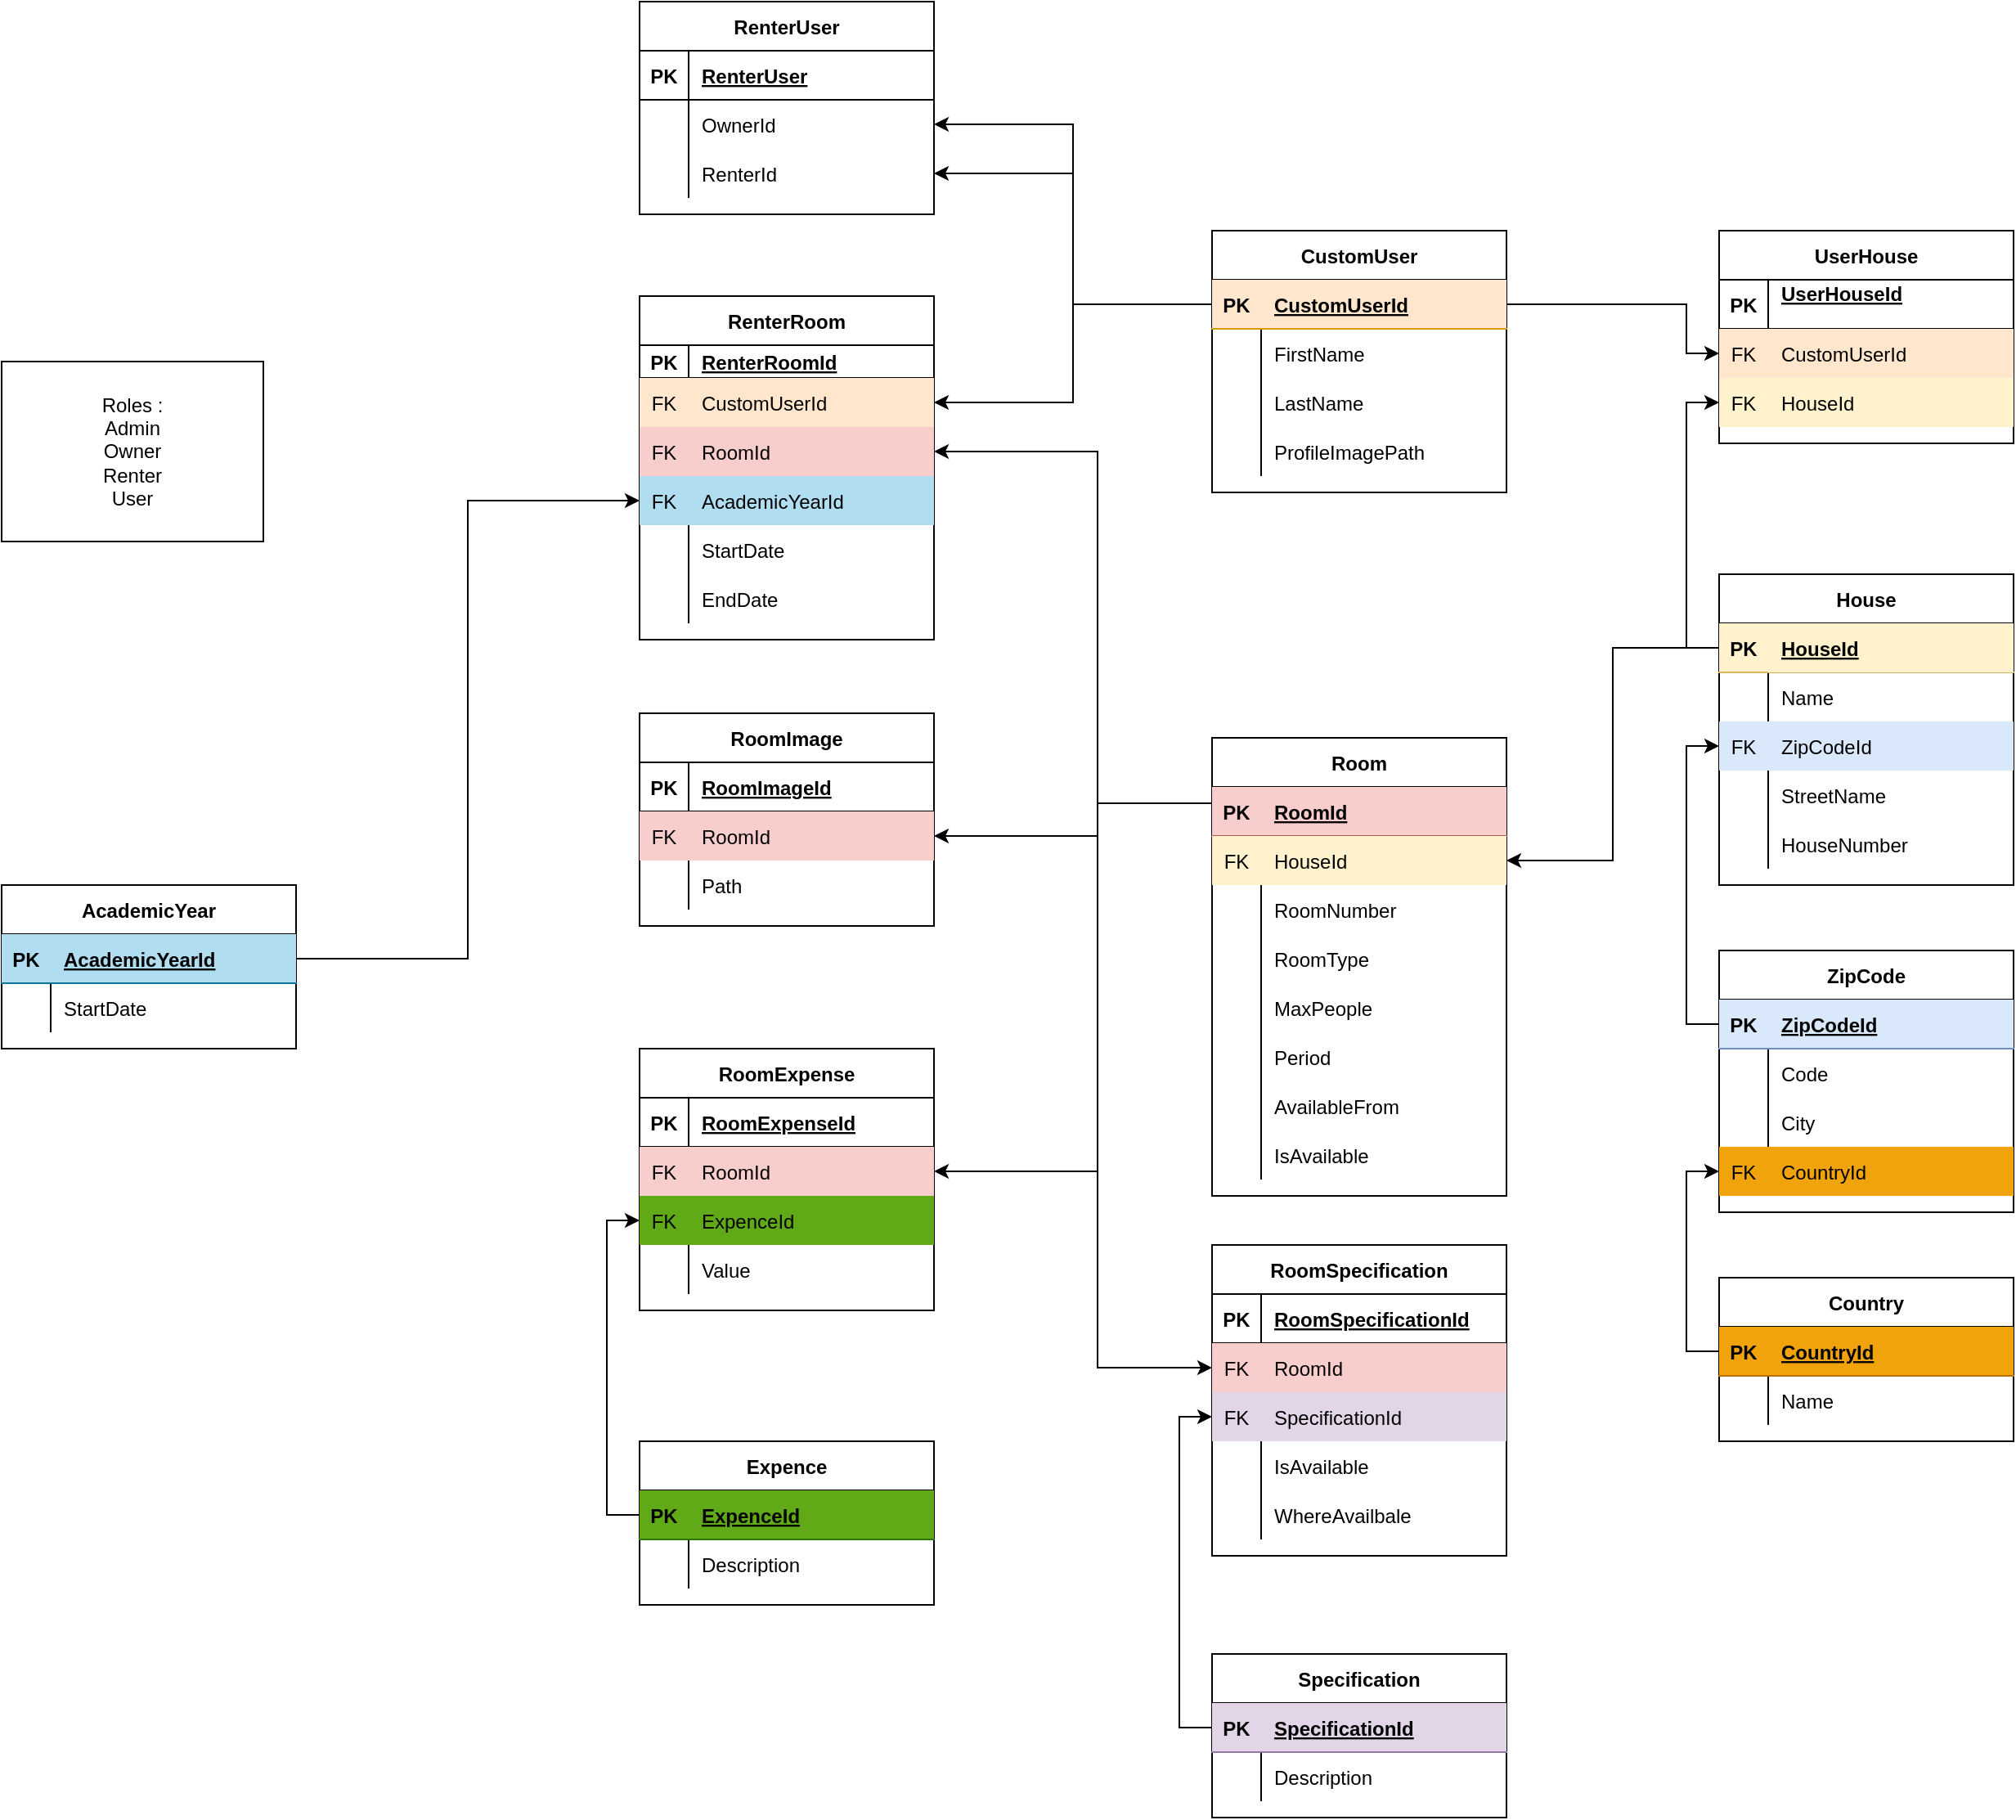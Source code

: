 <mxfile version="19.0.3" type="device"><diagram id="e7xpL7nPBmhpRa1qohHP" name="Page-1"><mxGraphModel dx="1929" dy="857" grid="1" gridSize="10" guides="1" tooltips="1" connect="1" arrows="1" fold="1" page="1" pageScale="1" pageWidth="827" pageHeight="1169" math="0" shadow="0"><root><mxCell id="0"/><mxCell id="1" parent="0"/><mxCell id="uhExvklsrt0JQDUAiF6X-1" value="CustomUser" style="shape=table;startSize=30;container=1;collapsible=1;childLayout=tableLayout;fixedRows=1;rowLines=0;fontStyle=1;align=center;resizeLast=1;" parent="1" vertex="1"><mxGeometry x="70" y="160" width="180" height="160" as="geometry"/></mxCell><mxCell id="uhExvklsrt0JQDUAiF6X-2" value="" style="shape=tableRow;horizontal=0;startSize=0;swimlaneHead=0;swimlaneBody=0;fillColor=#ffe6cc;collapsible=0;dropTarget=0;points=[[0,0.5],[1,0.5]];portConstraint=eastwest;top=0;left=0;right=0;bottom=1;strokeColor=#d79b00;" parent="uhExvklsrt0JQDUAiF6X-1" vertex="1"><mxGeometry y="30" width="180" height="30" as="geometry"/></mxCell><mxCell id="uhExvklsrt0JQDUAiF6X-3" value="PK" style="shape=partialRectangle;connectable=0;fillColor=none;top=0;left=0;bottom=0;right=0;fontStyle=1;overflow=hidden;" parent="uhExvklsrt0JQDUAiF6X-2" vertex="1"><mxGeometry width="30" height="30" as="geometry"><mxRectangle width="30" height="30" as="alternateBounds"/></mxGeometry></mxCell><mxCell id="uhExvklsrt0JQDUAiF6X-4" value="CustomUserId" style="shape=partialRectangle;connectable=0;fillColor=none;top=0;left=0;bottom=0;right=0;align=left;spacingLeft=6;fontStyle=5;overflow=hidden;" parent="uhExvklsrt0JQDUAiF6X-2" vertex="1"><mxGeometry x="30" width="150" height="30" as="geometry"><mxRectangle width="150" height="30" as="alternateBounds"/></mxGeometry></mxCell><mxCell id="uhExvklsrt0JQDUAiF6X-5" value="" style="shape=tableRow;horizontal=0;startSize=0;swimlaneHead=0;swimlaneBody=0;fillColor=none;collapsible=0;dropTarget=0;points=[[0,0.5],[1,0.5]];portConstraint=eastwest;top=0;left=0;right=0;bottom=0;" parent="uhExvklsrt0JQDUAiF6X-1" vertex="1"><mxGeometry y="60" width="180" height="30" as="geometry"/></mxCell><mxCell id="uhExvklsrt0JQDUAiF6X-6" value="" style="shape=partialRectangle;connectable=0;fillColor=none;top=0;left=0;bottom=0;right=0;editable=1;overflow=hidden;" parent="uhExvklsrt0JQDUAiF6X-5" vertex="1"><mxGeometry width="30" height="30" as="geometry"><mxRectangle width="30" height="30" as="alternateBounds"/></mxGeometry></mxCell><mxCell id="uhExvklsrt0JQDUAiF6X-7" value="FirstName" style="shape=partialRectangle;connectable=0;fillColor=none;top=0;left=0;bottom=0;right=0;align=left;spacingLeft=6;overflow=hidden;" parent="uhExvklsrt0JQDUAiF6X-5" vertex="1"><mxGeometry x="30" width="150" height="30" as="geometry"><mxRectangle width="150" height="30" as="alternateBounds"/></mxGeometry></mxCell><mxCell id="uhExvklsrt0JQDUAiF6X-8" value="" style="shape=tableRow;horizontal=0;startSize=0;swimlaneHead=0;swimlaneBody=0;fillColor=none;collapsible=0;dropTarget=0;points=[[0,0.5],[1,0.5]];portConstraint=eastwest;top=0;left=0;right=0;bottom=0;" parent="uhExvklsrt0JQDUAiF6X-1" vertex="1"><mxGeometry y="90" width="180" height="30" as="geometry"/></mxCell><mxCell id="uhExvklsrt0JQDUAiF6X-9" value="" style="shape=partialRectangle;connectable=0;fillColor=none;top=0;left=0;bottom=0;right=0;editable=1;overflow=hidden;" parent="uhExvklsrt0JQDUAiF6X-8" vertex="1"><mxGeometry width="30" height="30" as="geometry"><mxRectangle width="30" height="30" as="alternateBounds"/></mxGeometry></mxCell><mxCell id="uhExvklsrt0JQDUAiF6X-10" value="LastName" style="shape=partialRectangle;connectable=0;fillColor=none;top=0;left=0;bottom=0;right=0;align=left;spacingLeft=6;overflow=hidden;" parent="uhExvklsrt0JQDUAiF6X-8" vertex="1"><mxGeometry x="30" width="150" height="30" as="geometry"><mxRectangle width="150" height="30" as="alternateBounds"/></mxGeometry></mxCell><mxCell id="uhExvklsrt0JQDUAiF6X-11" value="" style="shape=tableRow;horizontal=0;startSize=0;swimlaneHead=0;swimlaneBody=0;fillColor=none;collapsible=0;dropTarget=0;points=[[0,0.5],[1,0.5]];portConstraint=eastwest;top=0;left=0;right=0;bottom=0;" parent="uhExvklsrt0JQDUAiF6X-1" vertex="1"><mxGeometry y="120" width="180" height="30" as="geometry"/></mxCell><mxCell id="uhExvklsrt0JQDUAiF6X-12" value="" style="shape=partialRectangle;connectable=0;fillColor=none;top=0;left=0;bottom=0;right=0;editable=1;overflow=hidden;" parent="uhExvklsrt0JQDUAiF6X-11" vertex="1"><mxGeometry width="30" height="30" as="geometry"><mxRectangle width="30" height="30" as="alternateBounds"/></mxGeometry></mxCell><mxCell id="uhExvklsrt0JQDUAiF6X-13" value="ProfileImagePath" style="shape=partialRectangle;connectable=0;fillColor=none;top=0;left=0;bottom=0;right=0;align=left;spacingLeft=6;overflow=hidden;" parent="uhExvklsrt0JQDUAiF6X-11" vertex="1"><mxGeometry x="30" width="150" height="30" as="geometry"><mxRectangle width="150" height="30" as="alternateBounds"/></mxGeometry></mxCell><mxCell id="uhExvklsrt0JQDUAiF6X-40" value="House" style="shape=table;startSize=30;container=1;collapsible=1;childLayout=tableLayout;fixedRows=1;rowLines=0;fontStyle=1;align=center;resizeLast=1;" parent="1" vertex="1"><mxGeometry x="380" y="370" width="180" height="190" as="geometry"/></mxCell><mxCell id="uhExvklsrt0JQDUAiF6X-41" value="" style="shape=tableRow;horizontal=0;startSize=0;swimlaneHead=0;swimlaneBody=0;fillColor=#fff2cc;collapsible=0;dropTarget=0;points=[[0,0.5],[1,0.5]];portConstraint=eastwest;top=0;left=0;right=0;bottom=1;strokeColor=#d6b656;" parent="uhExvklsrt0JQDUAiF6X-40" vertex="1"><mxGeometry y="30" width="180" height="30" as="geometry"/></mxCell><mxCell id="uhExvklsrt0JQDUAiF6X-42" value="PK" style="shape=partialRectangle;connectable=0;fillColor=none;top=0;left=0;bottom=0;right=0;fontStyle=1;overflow=hidden;" parent="uhExvklsrt0JQDUAiF6X-41" vertex="1"><mxGeometry width="30" height="30" as="geometry"><mxRectangle width="30" height="30" as="alternateBounds"/></mxGeometry></mxCell><mxCell id="uhExvklsrt0JQDUAiF6X-43" value="HouseId" style="shape=partialRectangle;connectable=0;fillColor=#fff2cc;top=0;left=0;bottom=0;right=0;align=left;spacingLeft=6;fontStyle=5;overflow=hidden;strokeColor=#d6b656;" parent="uhExvklsrt0JQDUAiF6X-41" vertex="1"><mxGeometry x="30" width="150" height="30" as="geometry"><mxRectangle width="150" height="30" as="alternateBounds"/></mxGeometry></mxCell><mxCell id="uhExvklsrt0JQDUAiF6X-44" value="" style="shape=tableRow;horizontal=0;startSize=0;swimlaneHead=0;swimlaneBody=0;fillColor=none;collapsible=0;dropTarget=0;points=[[0,0.5],[1,0.5]];portConstraint=eastwest;top=0;left=0;right=0;bottom=0;" parent="uhExvklsrt0JQDUAiF6X-40" vertex="1"><mxGeometry y="60" width="180" height="30" as="geometry"/></mxCell><mxCell id="uhExvklsrt0JQDUAiF6X-45" value="" style="shape=partialRectangle;connectable=0;fillColor=none;top=0;left=0;bottom=0;right=0;editable=1;overflow=hidden;" parent="uhExvklsrt0JQDUAiF6X-44" vertex="1"><mxGeometry width="30" height="30" as="geometry"><mxRectangle width="30" height="30" as="alternateBounds"/></mxGeometry></mxCell><mxCell id="uhExvklsrt0JQDUAiF6X-46" value="Name" style="shape=partialRectangle;connectable=0;fillColor=none;top=0;left=0;bottom=0;right=0;align=left;spacingLeft=6;overflow=hidden;" parent="uhExvklsrt0JQDUAiF6X-44" vertex="1"><mxGeometry x="30" width="150" height="30" as="geometry"><mxRectangle width="150" height="30" as="alternateBounds"/></mxGeometry></mxCell><mxCell id="uhExvklsrt0JQDUAiF6X-47" value="" style="shape=tableRow;horizontal=0;startSize=0;swimlaneHead=0;swimlaneBody=0;fillColor=#dae8fc;collapsible=0;dropTarget=0;points=[[0,0.5],[1,0.5]];portConstraint=eastwest;top=0;left=0;right=0;bottom=0;strokeColor=#6c8ebf;" parent="uhExvklsrt0JQDUAiF6X-40" vertex="1"><mxGeometry y="90" width="180" height="30" as="geometry"/></mxCell><mxCell id="uhExvklsrt0JQDUAiF6X-48" value="FK" style="shape=partialRectangle;connectable=0;fillColor=none;top=0;left=0;bottom=0;right=0;editable=1;overflow=hidden;" parent="uhExvklsrt0JQDUAiF6X-47" vertex="1"><mxGeometry width="30" height="30" as="geometry"><mxRectangle width="30" height="30" as="alternateBounds"/></mxGeometry></mxCell><mxCell id="uhExvklsrt0JQDUAiF6X-49" value="ZipCodeId" style="shape=partialRectangle;connectable=0;fillColor=none;top=0;left=0;bottom=0;right=0;align=left;spacingLeft=6;overflow=hidden;" parent="uhExvklsrt0JQDUAiF6X-47" vertex="1"><mxGeometry x="30" width="150" height="30" as="geometry"><mxRectangle width="150" height="30" as="alternateBounds"/></mxGeometry></mxCell><mxCell id="uhExvklsrt0JQDUAiF6X-50" value="" style="shape=tableRow;horizontal=0;startSize=0;swimlaneHead=0;swimlaneBody=0;fillColor=none;collapsible=0;dropTarget=0;points=[[0,0.5],[1,0.5]];portConstraint=eastwest;top=0;left=0;right=0;bottom=0;" parent="uhExvklsrt0JQDUAiF6X-40" vertex="1"><mxGeometry y="120" width="180" height="30" as="geometry"/></mxCell><mxCell id="uhExvklsrt0JQDUAiF6X-51" value="" style="shape=partialRectangle;connectable=0;fillColor=none;top=0;left=0;bottom=0;right=0;editable=1;overflow=hidden;" parent="uhExvklsrt0JQDUAiF6X-50" vertex="1"><mxGeometry width="30" height="30" as="geometry"><mxRectangle width="30" height="30" as="alternateBounds"/></mxGeometry></mxCell><mxCell id="uhExvklsrt0JQDUAiF6X-52" value="StreetName" style="shape=partialRectangle;connectable=0;fillColor=none;top=0;left=0;bottom=0;right=0;align=left;spacingLeft=6;overflow=hidden;" parent="uhExvklsrt0JQDUAiF6X-50" vertex="1"><mxGeometry x="30" width="150" height="30" as="geometry"><mxRectangle width="150" height="30" as="alternateBounds"/></mxGeometry></mxCell><mxCell id="uhExvklsrt0JQDUAiF6X-53" value="" style="shape=tableRow;horizontal=0;startSize=0;swimlaneHead=0;swimlaneBody=0;fillColor=none;collapsible=0;dropTarget=0;points=[[0,0.5],[1,0.5]];portConstraint=eastwest;top=0;left=0;right=0;bottom=0;" parent="uhExvklsrt0JQDUAiF6X-40" vertex="1"><mxGeometry y="150" width="180" height="30" as="geometry"/></mxCell><mxCell id="uhExvklsrt0JQDUAiF6X-54" value="" style="shape=partialRectangle;connectable=0;fillColor=none;top=0;left=0;bottom=0;right=0;editable=1;overflow=hidden;" parent="uhExvklsrt0JQDUAiF6X-53" vertex="1"><mxGeometry width="30" height="30" as="geometry"><mxRectangle width="30" height="30" as="alternateBounds"/></mxGeometry></mxCell><mxCell id="uhExvklsrt0JQDUAiF6X-55" value="HouseNumber" style="shape=partialRectangle;connectable=0;fillColor=none;top=0;left=0;bottom=0;right=0;align=left;spacingLeft=6;overflow=hidden;" parent="uhExvklsrt0JQDUAiF6X-53" vertex="1"><mxGeometry x="30" width="150" height="30" as="geometry"><mxRectangle width="150" height="30" as="alternateBounds"/></mxGeometry></mxCell><mxCell id="uhExvklsrt0JQDUAiF6X-56" value="ZipCode" style="shape=table;startSize=30;container=1;collapsible=1;childLayout=tableLayout;fixedRows=1;rowLines=0;fontStyle=1;align=center;resizeLast=1;" parent="1" vertex="1"><mxGeometry x="380" y="600" width="180" height="160" as="geometry"/></mxCell><mxCell id="uhExvklsrt0JQDUAiF6X-57" value="" style="shape=tableRow;horizontal=0;startSize=0;swimlaneHead=0;swimlaneBody=0;fillColor=#dae8fc;collapsible=0;dropTarget=0;points=[[0,0.5],[1,0.5]];portConstraint=eastwest;top=0;left=0;right=0;bottom=1;strokeColor=#6c8ebf;" parent="uhExvklsrt0JQDUAiF6X-56" vertex="1"><mxGeometry y="30" width="180" height="30" as="geometry"/></mxCell><mxCell id="uhExvklsrt0JQDUAiF6X-58" value="PK" style="shape=partialRectangle;connectable=0;fillColor=none;top=0;left=0;bottom=0;right=0;fontStyle=1;overflow=hidden;" parent="uhExvklsrt0JQDUAiF6X-57" vertex="1"><mxGeometry width="30" height="30" as="geometry"><mxRectangle width="30" height="30" as="alternateBounds"/></mxGeometry></mxCell><mxCell id="uhExvklsrt0JQDUAiF6X-59" value="ZipCodeId" style="shape=partialRectangle;connectable=0;fillColor=none;top=0;left=0;bottom=0;right=0;align=left;spacingLeft=6;fontStyle=5;overflow=hidden;" parent="uhExvklsrt0JQDUAiF6X-57" vertex="1"><mxGeometry x="30" width="150" height="30" as="geometry"><mxRectangle width="150" height="30" as="alternateBounds"/></mxGeometry></mxCell><mxCell id="uhExvklsrt0JQDUAiF6X-60" value="" style="shape=tableRow;horizontal=0;startSize=0;swimlaneHead=0;swimlaneBody=0;fillColor=none;collapsible=0;dropTarget=0;points=[[0,0.5],[1,0.5]];portConstraint=eastwest;top=0;left=0;right=0;bottom=0;" parent="uhExvklsrt0JQDUAiF6X-56" vertex="1"><mxGeometry y="60" width="180" height="30" as="geometry"/></mxCell><mxCell id="uhExvklsrt0JQDUAiF6X-61" value="" style="shape=partialRectangle;connectable=0;fillColor=none;top=0;left=0;bottom=0;right=0;editable=1;overflow=hidden;" parent="uhExvklsrt0JQDUAiF6X-60" vertex="1"><mxGeometry width="30" height="30" as="geometry"><mxRectangle width="30" height="30" as="alternateBounds"/></mxGeometry></mxCell><mxCell id="uhExvklsrt0JQDUAiF6X-62" value="Code" style="shape=partialRectangle;connectable=0;fillColor=none;top=0;left=0;bottom=0;right=0;align=left;spacingLeft=6;overflow=hidden;" parent="uhExvklsrt0JQDUAiF6X-60" vertex="1"><mxGeometry x="30" width="150" height="30" as="geometry"><mxRectangle width="150" height="30" as="alternateBounds"/></mxGeometry></mxCell><mxCell id="uhExvklsrt0JQDUAiF6X-63" value="" style="shape=tableRow;horizontal=0;startSize=0;swimlaneHead=0;swimlaneBody=0;fillColor=none;collapsible=0;dropTarget=0;points=[[0,0.5],[1,0.5]];portConstraint=eastwest;top=0;left=0;right=0;bottom=0;" parent="uhExvklsrt0JQDUAiF6X-56" vertex="1"><mxGeometry y="90" width="180" height="30" as="geometry"/></mxCell><mxCell id="uhExvklsrt0JQDUAiF6X-64" value="" style="shape=partialRectangle;connectable=0;fillColor=none;top=0;left=0;bottom=0;right=0;editable=1;overflow=hidden;" parent="uhExvklsrt0JQDUAiF6X-63" vertex="1"><mxGeometry width="30" height="30" as="geometry"><mxRectangle width="30" height="30" as="alternateBounds"/></mxGeometry></mxCell><mxCell id="uhExvklsrt0JQDUAiF6X-65" value="City" style="shape=partialRectangle;connectable=0;fillColor=none;top=0;left=0;bottom=0;right=0;align=left;spacingLeft=6;overflow=hidden;" parent="uhExvklsrt0JQDUAiF6X-63" vertex="1"><mxGeometry x="30" width="150" height="30" as="geometry"><mxRectangle width="150" height="30" as="alternateBounds"/></mxGeometry></mxCell><mxCell id="uhExvklsrt0JQDUAiF6X-66" value="" style="shape=tableRow;horizontal=0;startSize=0;swimlaneHead=0;swimlaneBody=0;fillColor=#f0a30a;collapsible=0;dropTarget=0;points=[[0,0.5],[1,0.5]];portConstraint=eastwest;top=0;left=0;right=0;bottom=0;strokeColor=#BD7000;fontColor=#000000;" parent="uhExvklsrt0JQDUAiF6X-56" vertex="1"><mxGeometry y="120" width="180" height="30" as="geometry"/></mxCell><mxCell id="uhExvklsrt0JQDUAiF6X-67" value="FK" style="shape=partialRectangle;connectable=0;fillColor=none;top=0;left=0;bottom=0;right=0;editable=1;overflow=hidden;" parent="uhExvklsrt0JQDUAiF6X-66" vertex="1"><mxGeometry width="30" height="30" as="geometry"><mxRectangle width="30" height="30" as="alternateBounds"/></mxGeometry></mxCell><mxCell id="uhExvklsrt0JQDUAiF6X-68" value="CountryId" style="shape=partialRectangle;connectable=0;fillColor=none;top=0;left=0;bottom=0;right=0;align=left;spacingLeft=6;overflow=hidden;" parent="uhExvklsrt0JQDUAiF6X-66" vertex="1"><mxGeometry x="30" width="150" height="30" as="geometry"><mxRectangle width="150" height="30" as="alternateBounds"/></mxGeometry></mxCell><mxCell id="uhExvklsrt0JQDUAiF6X-69" value="Country" style="shape=table;startSize=30;container=1;collapsible=1;childLayout=tableLayout;fixedRows=1;rowLines=0;fontStyle=1;align=center;resizeLast=1;" parent="1" vertex="1"><mxGeometry x="380" y="800" width="180" height="100" as="geometry"/></mxCell><mxCell id="uhExvklsrt0JQDUAiF6X-70" value="" style="shape=tableRow;horizontal=0;startSize=0;swimlaneHead=0;swimlaneBody=0;fillColor=#f0a30a;collapsible=0;dropTarget=0;points=[[0,0.5],[1,0.5]];portConstraint=eastwest;top=0;left=0;right=0;bottom=1;fontColor=#000000;strokeColor=#BD7000;" parent="uhExvklsrt0JQDUAiF6X-69" vertex="1"><mxGeometry y="30" width="180" height="30" as="geometry"/></mxCell><mxCell id="uhExvklsrt0JQDUAiF6X-71" value="PK" style="shape=partialRectangle;connectable=0;fillColor=none;top=0;left=0;bottom=0;right=0;fontStyle=1;overflow=hidden;" parent="uhExvklsrt0JQDUAiF6X-70" vertex="1"><mxGeometry width="30" height="30" as="geometry"><mxRectangle width="30" height="30" as="alternateBounds"/></mxGeometry></mxCell><mxCell id="uhExvklsrt0JQDUAiF6X-72" value="CountryId" style="shape=partialRectangle;connectable=0;fillColor=none;top=0;left=0;bottom=0;right=0;align=left;spacingLeft=6;fontStyle=5;overflow=hidden;" parent="uhExvklsrt0JQDUAiF6X-70" vertex="1"><mxGeometry x="30" width="150" height="30" as="geometry"><mxRectangle width="150" height="30" as="alternateBounds"/></mxGeometry></mxCell><mxCell id="uhExvklsrt0JQDUAiF6X-73" value="" style="shape=tableRow;horizontal=0;startSize=0;swimlaneHead=0;swimlaneBody=0;fillColor=none;collapsible=0;dropTarget=0;points=[[0,0.5],[1,0.5]];portConstraint=eastwest;top=0;left=0;right=0;bottom=0;" parent="uhExvklsrt0JQDUAiF6X-69" vertex="1"><mxGeometry y="60" width="180" height="30" as="geometry"/></mxCell><mxCell id="uhExvklsrt0JQDUAiF6X-74" value="" style="shape=partialRectangle;connectable=0;fillColor=none;top=0;left=0;bottom=0;right=0;editable=1;overflow=hidden;" parent="uhExvklsrt0JQDUAiF6X-73" vertex="1"><mxGeometry width="30" height="30" as="geometry"><mxRectangle width="30" height="30" as="alternateBounds"/></mxGeometry></mxCell><mxCell id="uhExvklsrt0JQDUAiF6X-75" value="Name" style="shape=partialRectangle;connectable=0;fillColor=none;top=0;left=0;bottom=0;right=0;align=left;spacingLeft=6;overflow=hidden;" parent="uhExvklsrt0JQDUAiF6X-73" vertex="1"><mxGeometry x="30" width="150" height="30" as="geometry"><mxRectangle width="150" height="30" as="alternateBounds"/></mxGeometry></mxCell><mxCell id="uhExvklsrt0JQDUAiF6X-82" value="Room" style="shape=table;startSize=30;container=1;collapsible=1;childLayout=tableLayout;fixedRows=1;rowLines=0;fontStyle=1;align=center;resizeLast=1;" parent="1" vertex="1"><mxGeometry x="70" y="470" width="180" height="280" as="geometry"/></mxCell><mxCell id="uhExvklsrt0JQDUAiF6X-83" value="" style="shape=tableRow;horizontal=0;startSize=0;swimlaneHead=0;swimlaneBody=0;fillColor=#f8cecc;collapsible=0;dropTarget=0;points=[[0,0.5],[1,0.5]];portConstraint=eastwest;top=0;left=0;right=0;bottom=1;strokeColor=#b85450;" parent="uhExvklsrt0JQDUAiF6X-82" vertex="1"><mxGeometry y="30" width="180" height="30" as="geometry"/></mxCell><mxCell id="uhExvklsrt0JQDUAiF6X-84" value="PK" style="shape=partialRectangle;connectable=0;fillColor=none;top=0;left=0;bottom=0;right=0;fontStyle=1;overflow=hidden;" parent="uhExvklsrt0JQDUAiF6X-83" vertex="1"><mxGeometry width="30" height="30" as="geometry"><mxRectangle width="30" height="30" as="alternateBounds"/></mxGeometry></mxCell><mxCell id="uhExvklsrt0JQDUAiF6X-85" value="RoomId" style="shape=partialRectangle;connectable=0;fillColor=none;top=0;left=0;bottom=0;right=0;align=left;spacingLeft=6;fontStyle=5;overflow=hidden;" parent="uhExvklsrt0JQDUAiF6X-83" vertex="1"><mxGeometry x="30" width="150" height="30" as="geometry"><mxRectangle width="150" height="30" as="alternateBounds"/></mxGeometry></mxCell><mxCell id="uhExvklsrt0JQDUAiF6X-86" value="" style="shape=tableRow;horizontal=0;startSize=0;swimlaneHead=0;swimlaneBody=0;fillColor=#fff2cc;collapsible=0;dropTarget=0;points=[[0,0.5],[1,0.5]];portConstraint=eastwest;top=0;left=0;right=0;bottom=0;strokeColor=#d6b656;" parent="uhExvklsrt0JQDUAiF6X-82" vertex="1"><mxGeometry y="60" width="180" height="30" as="geometry"/></mxCell><mxCell id="uhExvklsrt0JQDUAiF6X-87" value="FK" style="shape=partialRectangle;connectable=0;fillColor=none;top=0;left=0;bottom=0;right=0;editable=1;overflow=hidden;" parent="uhExvklsrt0JQDUAiF6X-86" vertex="1"><mxGeometry width="30" height="30" as="geometry"><mxRectangle width="30" height="30" as="alternateBounds"/></mxGeometry></mxCell><mxCell id="uhExvklsrt0JQDUAiF6X-88" value="HouseId" style="shape=partialRectangle;connectable=0;fillColor=none;top=0;left=0;bottom=0;right=0;align=left;spacingLeft=6;overflow=hidden;" parent="uhExvklsrt0JQDUAiF6X-86" vertex="1"><mxGeometry x="30" width="150" height="30" as="geometry"><mxRectangle width="150" height="30" as="alternateBounds"/></mxGeometry></mxCell><mxCell id="xCzDDMf6ZSW0GYdFlzo0-48" value="" style="shape=tableRow;horizontal=0;startSize=0;swimlaneHead=0;swimlaneBody=0;fillColor=none;collapsible=0;dropTarget=0;points=[[0,0.5],[1,0.5]];portConstraint=eastwest;top=0;left=0;right=0;bottom=0;" parent="uhExvklsrt0JQDUAiF6X-82" vertex="1"><mxGeometry y="90" width="180" height="30" as="geometry"/></mxCell><mxCell id="xCzDDMf6ZSW0GYdFlzo0-49" value="" style="shape=partialRectangle;connectable=0;fillColor=none;top=0;left=0;bottom=0;right=0;editable=1;overflow=hidden;" parent="xCzDDMf6ZSW0GYdFlzo0-48" vertex="1"><mxGeometry width="30" height="30" as="geometry"><mxRectangle width="30" height="30" as="alternateBounds"/></mxGeometry></mxCell><mxCell id="xCzDDMf6ZSW0GYdFlzo0-50" value="RoomNumber" style="shape=partialRectangle;connectable=0;fillColor=none;top=0;left=0;bottom=0;right=0;align=left;spacingLeft=6;overflow=hidden;" parent="xCzDDMf6ZSW0GYdFlzo0-48" vertex="1"><mxGeometry x="30" width="150" height="30" as="geometry"><mxRectangle width="150" height="30" as="alternateBounds"/></mxGeometry></mxCell><mxCell id="uhExvklsrt0JQDUAiF6X-89" value="" style="shape=tableRow;horizontal=0;startSize=0;swimlaneHead=0;swimlaneBody=0;fillColor=none;collapsible=0;dropTarget=0;points=[[0,0.5],[1,0.5]];portConstraint=eastwest;top=0;left=0;right=0;bottom=0;" parent="uhExvklsrt0JQDUAiF6X-82" vertex="1"><mxGeometry y="120" width="180" height="30" as="geometry"/></mxCell><mxCell id="uhExvklsrt0JQDUAiF6X-90" value="" style="shape=partialRectangle;connectable=0;fillColor=none;top=0;left=0;bottom=0;right=0;editable=1;overflow=hidden;" parent="uhExvklsrt0JQDUAiF6X-89" vertex="1"><mxGeometry width="30" height="30" as="geometry"><mxRectangle width="30" height="30" as="alternateBounds"/></mxGeometry></mxCell><mxCell id="uhExvklsrt0JQDUAiF6X-91" value="RoomType" style="shape=partialRectangle;connectable=0;fillColor=none;top=0;left=0;bottom=0;right=0;align=left;spacingLeft=6;overflow=hidden;" parent="uhExvklsrt0JQDUAiF6X-89" vertex="1"><mxGeometry x="30" width="150" height="30" as="geometry"><mxRectangle width="150" height="30" as="alternateBounds"/></mxGeometry></mxCell><mxCell id="uhExvklsrt0JQDUAiF6X-92" value="" style="shape=tableRow;horizontal=0;startSize=0;swimlaneHead=0;swimlaneBody=0;fillColor=none;collapsible=0;dropTarget=0;points=[[0,0.5],[1,0.5]];portConstraint=eastwest;top=0;left=0;right=0;bottom=0;" parent="uhExvklsrt0JQDUAiF6X-82" vertex="1"><mxGeometry y="150" width="180" height="30" as="geometry"/></mxCell><mxCell id="uhExvklsrt0JQDUAiF6X-93" value="" style="shape=partialRectangle;connectable=0;fillColor=none;top=0;left=0;bottom=0;right=0;editable=1;overflow=hidden;" parent="uhExvklsrt0JQDUAiF6X-92" vertex="1"><mxGeometry width="30" height="30" as="geometry"><mxRectangle width="30" height="30" as="alternateBounds"/></mxGeometry></mxCell><mxCell id="uhExvklsrt0JQDUAiF6X-94" value="MaxPeople" style="shape=partialRectangle;connectable=0;fillColor=none;top=0;left=0;bottom=0;right=0;align=left;spacingLeft=6;overflow=hidden;" parent="uhExvklsrt0JQDUAiF6X-92" vertex="1"><mxGeometry x="30" width="150" height="30" as="geometry"><mxRectangle width="150" height="30" as="alternateBounds"/></mxGeometry></mxCell><mxCell id="uhExvklsrt0JQDUAiF6X-180" value="" style="shape=tableRow;horizontal=0;startSize=0;swimlaneHead=0;swimlaneBody=0;fillColor=none;collapsible=0;dropTarget=0;points=[[0,0.5],[1,0.5]];portConstraint=eastwest;top=0;left=0;right=0;bottom=0;" parent="uhExvklsrt0JQDUAiF6X-82" vertex="1"><mxGeometry y="180" width="180" height="30" as="geometry"/></mxCell><mxCell id="uhExvklsrt0JQDUAiF6X-181" value="" style="shape=partialRectangle;connectable=0;fillColor=none;top=0;left=0;bottom=0;right=0;editable=1;overflow=hidden;" parent="uhExvklsrt0JQDUAiF6X-180" vertex="1"><mxGeometry width="30" height="30" as="geometry"><mxRectangle width="30" height="30" as="alternateBounds"/></mxGeometry></mxCell><mxCell id="uhExvklsrt0JQDUAiF6X-182" value="Period" style="shape=partialRectangle;connectable=0;fillColor=none;top=0;left=0;bottom=0;right=0;align=left;spacingLeft=6;overflow=hidden;" parent="uhExvklsrt0JQDUAiF6X-180" vertex="1"><mxGeometry x="30" width="150" height="30" as="geometry"><mxRectangle width="150" height="30" as="alternateBounds"/></mxGeometry></mxCell><mxCell id="uhExvklsrt0JQDUAiF6X-183" value="" style="shape=tableRow;horizontal=0;startSize=0;swimlaneHead=0;swimlaneBody=0;fillColor=none;collapsible=0;dropTarget=0;points=[[0,0.5],[1,0.5]];portConstraint=eastwest;top=0;left=0;right=0;bottom=0;" parent="uhExvklsrt0JQDUAiF6X-82" vertex="1"><mxGeometry y="210" width="180" height="30" as="geometry"/></mxCell><mxCell id="uhExvklsrt0JQDUAiF6X-184" value="" style="shape=partialRectangle;connectable=0;fillColor=none;top=0;left=0;bottom=0;right=0;editable=1;overflow=hidden;" parent="uhExvklsrt0JQDUAiF6X-183" vertex="1"><mxGeometry width="30" height="30" as="geometry"><mxRectangle width="30" height="30" as="alternateBounds"/></mxGeometry></mxCell><mxCell id="uhExvklsrt0JQDUAiF6X-185" value="AvailableFrom" style="shape=partialRectangle;connectable=0;fillColor=none;top=0;left=0;bottom=0;right=0;align=left;spacingLeft=6;overflow=hidden;" parent="uhExvklsrt0JQDUAiF6X-183" vertex="1"><mxGeometry x="30" width="150" height="30" as="geometry"><mxRectangle width="150" height="30" as="alternateBounds"/></mxGeometry></mxCell><mxCell id="TEskS8NKxYWBHlgRTC6b-1" value="" style="shape=tableRow;horizontal=0;startSize=0;swimlaneHead=0;swimlaneBody=0;fillColor=none;collapsible=0;dropTarget=0;points=[[0,0.5],[1,0.5]];portConstraint=eastwest;top=0;left=0;right=0;bottom=0;" parent="uhExvklsrt0JQDUAiF6X-82" vertex="1"><mxGeometry y="240" width="180" height="30" as="geometry"/></mxCell><mxCell id="TEskS8NKxYWBHlgRTC6b-2" value="" style="shape=partialRectangle;connectable=0;fillColor=none;top=0;left=0;bottom=0;right=0;editable=1;overflow=hidden;" parent="TEskS8NKxYWBHlgRTC6b-1" vertex="1"><mxGeometry width="30" height="30" as="geometry"><mxRectangle width="30" height="30" as="alternateBounds"/></mxGeometry></mxCell><mxCell id="TEskS8NKxYWBHlgRTC6b-3" value="IsAvailable" style="shape=partialRectangle;connectable=0;fillColor=none;top=0;left=0;bottom=0;right=0;align=left;spacingLeft=6;overflow=hidden;" parent="TEskS8NKxYWBHlgRTC6b-1" vertex="1"><mxGeometry x="30" width="150" height="30" as="geometry"><mxRectangle width="150" height="30" as="alternateBounds"/></mxGeometry></mxCell><mxCell id="uhExvklsrt0JQDUAiF6X-98" value="RoomSpecification" style="shape=table;startSize=30;container=1;collapsible=1;childLayout=tableLayout;fixedRows=1;rowLines=0;fontStyle=1;align=center;resizeLast=1;" parent="1" vertex="1"><mxGeometry x="70" y="780" width="180" height="190" as="geometry"/></mxCell><mxCell id="uhExvklsrt0JQDUAiF6X-99" value="" style="shape=tableRow;horizontal=0;startSize=0;swimlaneHead=0;swimlaneBody=0;fillColor=none;collapsible=0;dropTarget=0;points=[[0,0.5],[1,0.5]];portConstraint=eastwest;top=0;left=0;right=0;bottom=1;" parent="uhExvklsrt0JQDUAiF6X-98" vertex="1"><mxGeometry y="30" width="180" height="30" as="geometry"/></mxCell><mxCell id="uhExvklsrt0JQDUAiF6X-100" value="PK" style="shape=partialRectangle;connectable=0;fillColor=none;top=0;left=0;bottom=0;right=0;fontStyle=1;overflow=hidden;" parent="uhExvklsrt0JQDUAiF6X-99" vertex="1"><mxGeometry width="30" height="30" as="geometry"><mxRectangle width="30" height="30" as="alternateBounds"/></mxGeometry></mxCell><mxCell id="uhExvklsrt0JQDUAiF6X-101" value="RoomSpecificationId" style="shape=partialRectangle;connectable=0;fillColor=none;top=0;left=0;bottom=0;right=0;align=left;spacingLeft=6;fontStyle=5;overflow=hidden;" parent="uhExvklsrt0JQDUAiF6X-99" vertex="1"><mxGeometry x="30" width="150" height="30" as="geometry"><mxRectangle width="150" height="30" as="alternateBounds"/></mxGeometry></mxCell><mxCell id="uhExvklsrt0JQDUAiF6X-102" value="" style="shape=tableRow;horizontal=0;startSize=0;swimlaneHead=0;swimlaneBody=0;fillColor=#f8cecc;collapsible=0;dropTarget=0;points=[[0,0.5],[1,0.5]];portConstraint=eastwest;top=0;left=0;right=0;bottom=0;strokeColor=#b85450;" parent="uhExvklsrt0JQDUAiF6X-98" vertex="1"><mxGeometry y="60" width="180" height="30" as="geometry"/></mxCell><mxCell id="uhExvklsrt0JQDUAiF6X-103" value="FK" style="shape=partialRectangle;connectable=0;fillColor=none;top=0;left=0;bottom=0;right=0;editable=1;overflow=hidden;" parent="uhExvklsrt0JQDUAiF6X-102" vertex="1"><mxGeometry width="30" height="30" as="geometry"><mxRectangle width="30" height="30" as="alternateBounds"/></mxGeometry></mxCell><mxCell id="uhExvklsrt0JQDUAiF6X-104" value="RoomId" style="shape=partialRectangle;connectable=0;fillColor=none;top=0;left=0;bottom=0;right=0;align=left;spacingLeft=6;overflow=hidden;" parent="uhExvklsrt0JQDUAiF6X-102" vertex="1"><mxGeometry x="30" width="150" height="30" as="geometry"><mxRectangle width="150" height="30" as="alternateBounds"/></mxGeometry></mxCell><mxCell id="uhExvklsrt0JQDUAiF6X-105" value="" style="shape=tableRow;horizontal=0;startSize=0;swimlaneHead=0;swimlaneBody=0;fillColor=#e1d5e7;collapsible=0;dropTarget=0;points=[[0,0.5],[1,0.5]];portConstraint=eastwest;top=0;left=0;right=0;bottom=0;strokeColor=#9673a6;" parent="uhExvklsrt0JQDUAiF6X-98" vertex="1"><mxGeometry y="90" width="180" height="30" as="geometry"/></mxCell><mxCell id="uhExvklsrt0JQDUAiF6X-106" value="FK" style="shape=partialRectangle;connectable=0;fillColor=none;top=0;left=0;bottom=0;right=0;editable=1;overflow=hidden;" parent="uhExvklsrt0JQDUAiF6X-105" vertex="1"><mxGeometry width="30" height="30" as="geometry"><mxRectangle width="30" height="30" as="alternateBounds"/></mxGeometry></mxCell><mxCell id="uhExvklsrt0JQDUAiF6X-107" value="SpecificationId" style="shape=partialRectangle;connectable=0;fillColor=none;top=0;left=0;bottom=0;right=0;align=left;spacingLeft=6;overflow=hidden;" parent="uhExvklsrt0JQDUAiF6X-105" vertex="1"><mxGeometry x="30" width="150" height="30" as="geometry"><mxRectangle width="150" height="30" as="alternateBounds"/></mxGeometry></mxCell><mxCell id="uhExvklsrt0JQDUAiF6X-108" value="" style="shape=tableRow;horizontal=0;startSize=0;swimlaneHead=0;swimlaneBody=0;fillColor=none;collapsible=0;dropTarget=0;points=[[0,0.5],[1,0.5]];portConstraint=eastwest;top=0;left=0;right=0;bottom=0;" parent="uhExvklsrt0JQDUAiF6X-98" vertex="1"><mxGeometry y="120" width="180" height="30" as="geometry"/></mxCell><mxCell id="uhExvklsrt0JQDUAiF6X-109" value="" style="shape=partialRectangle;connectable=0;fillColor=none;top=0;left=0;bottom=0;right=0;editable=1;overflow=hidden;" parent="uhExvklsrt0JQDUAiF6X-108" vertex="1"><mxGeometry width="30" height="30" as="geometry"><mxRectangle width="30" height="30" as="alternateBounds"/></mxGeometry></mxCell><mxCell id="uhExvklsrt0JQDUAiF6X-110" value="IsAvailable" style="shape=partialRectangle;connectable=0;fillColor=none;top=0;left=0;bottom=0;right=0;align=left;spacingLeft=6;overflow=hidden;" parent="uhExvklsrt0JQDUAiF6X-108" vertex="1"><mxGeometry x="30" width="150" height="30" as="geometry"><mxRectangle width="150" height="30" as="alternateBounds"/></mxGeometry></mxCell><mxCell id="uhExvklsrt0JQDUAiF6X-124" value="" style="shape=tableRow;horizontal=0;startSize=0;swimlaneHead=0;swimlaneBody=0;fillColor=none;collapsible=0;dropTarget=0;points=[[0,0.5],[1,0.5]];portConstraint=eastwest;top=0;left=0;right=0;bottom=0;" parent="uhExvklsrt0JQDUAiF6X-98" vertex="1"><mxGeometry y="150" width="180" height="30" as="geometry"/></mxCell><mxCell id="uhExvklsrt0JQDUAiF6X-125" value="" style="shape=partialRectangle;connectable=0;fillColor=none;top=0;left=0;bottom=0;right=0;editable=1;overflow=hidden;" parent="uhExvklsrt0JQDUAiF6X-124" vertex="1"><mxGeometry width="30" height="30" as="geometry"><mxRectangle width="30" height="30" as="alternateBounds"/></mxGeometry></mxCell><mxCell id="uhExvklsrt0JQDUAiF6X-126" value="WhereAvailbale" style="shape=partialRectangle;connectable=0;fillColor=none;top=0;left=0;bottom=0;right=0;align=left;spacingLeft=6;overflow=hidden;" parent="uhExvklsrt0JQDUAiF6X-124" vertex="1"><mxGeometry x="30" width="150" height="30" as="geometry"><mxRectangle width="150" height="30" as="alternateBounds"/></mxGeometry></mxCell><mxCell id="uhExvklsrt0JQDUAiF6X-127" value="Specification" style="shape=table;startSize=30;container=1;collapsible=1;childLayout=tableLayout;fixedRows=1;rowLines=0;fontStyle=1;align=center;resizeLast=1;" parent="1" vertex="1"><mxGeometry x="70" y="1030" width="180" height="100" as="geometry"/></mxCell><mxCell id="uhExvklsrt0JQDUAiF6X-128" value="" style="shape=tableRow;horizontal=0;startSize=0;swimlaneHead=0;swimlaneBody=0;fillColor=#e1d5e7;collapsible=0;dropTarget=0;points=[[0,0.5],[1,0.5]];portConstraint=eastwest;top=0;left=0;right=0;bottom=1;strokeColor=#9673a6;" parent="uhExvklsrt0JQDUAiF6X-127" vertex="1"><mxGeometry y="30" width="180" height="30" as="geometry"/></mxCell><mxCell id="uhExvklsrt0JQDUAiF6X-129" value="PK" style="shape=partialRectangle;connectable=0;fillColor=none;top=0;left=0;bottom=0;right=0;fontStyle=1;overflow=hidden;" parent="uhExvklsrt0JQDUAiF6X-128" vertex="1"><mxGeometry width="30" height="30" as="geometry"><mxRectangle width="30" height="30" as="alternateBounds"/></mxGeometry></mxCell><mxCell id="uhExvklsrt0JQDUAiF6X-130" value="SpecificationId" style="shape=partialRectangle;connectable=0;fillColor=none;top=0;left=0;bottom=0;right=0;align=left;spacingLeft=6;fontStyle=5;overflow=hidden;" parent="uhExvklsrt0JQDUAiF6X-128" vertex="1"><mxGeometry x="30" width="150" height="30" as="geometry"><mxRectangle width="150" height="30" as="alternateBounds"/></mxGeometry></mxCell><mxCell id="uhExvklsrt0JQDUAiF6X-134" value="" style="shape=tableRow;horizontal=0;startSize=0;swimlaneHead=0;swimlaneBody=0;fillColor=none;collapsible=0;dropTarget=0;points=[[0,0.5],[1,0.5]];portConstraint=eastwest;top=0;left=0;right=0;bottom=0;" parent="uhExvklsrt0JQDUAiF6X-127" vertex="1"><mxGeometry y="60" width="180" height="30" as="geometry"/></mxCell><mxCell id="uhExvklsrt0JQDUAiF6X-135" value="" style="shape=partialRectangle;connectable=0;fillColor=none;top=0;left=0;bottom=0;right=0;editable=1;overflow=hidden;" parent="uhExvklsrt0JQDUAiF6X-134" vertex="1"><mxGeometry width="30" height="30" as="geometry"><mxRectangle width="30" height="30" as="alternateBounds"/></mxGeometry></mxCell><mxCell id="uhExvklsrt0JQDUAiF6X-136" value="Description" style="shape=partialRectangle;connectable=0;fillColor=none;top=0;left=0;bottom=0;right=0;align=left;spacingLeft=6;overflow=hidden;" parent="uhExvklsrt0JQDUAiF6X-134" vertex="1"><mxGeometry x="30" width="150" height="30" as="geometry"><mxRectangle width="150" height="30" as="alternateBounds"/></mxGeometry></mxCell><mxCell id="uhExvklsrt0JQDUAiF6X-140" value="RoomExpense" style="shape=table;startSize=30;container=1;collapsible=1;childLayout=tableLayout;fixedRows=1;rowLines=0;fontStyle=1;align=center;resizeLast=1;" parent="1" vertex="1"><mxGeometry x="-280" y="660" width="180" height="160" as="geometry"/></mxCell><mxCell id="uhExvklsrt0JQDUAiF6X-141" value="" style="shape=tableRow;horizontal=0;startSize=0;swimlaneHead=0;swimlaneBody=0;fillColor=none;collapsible=0;dropTarget=0;points=[[0,0.5],[1,0.5]];portConstraint=eastwest;top=0;left=0;right=0;bottom=1;" parent="uhExvklsrt0JQDUAiF6X-140" vertex="1"><mxGeometry y="30" width="180" height="30" as="geometry"/></mxCell><mxCell id="uhExvklsrt0JQDUAiF6X-142" value="PK" style="shape=partialRectangle;connectable=0;fillColor=none;top=0;left=0;bottom=0;right=0;fontStyle=1;overflow=hidden;" parent="uhExvklsrt0JQDUAiF6X-141" vertex="1"><mxGeometry width="30" height="30" as="geometry"><mxRectangle width="30" height="30" as="alternateBounds"/></mxGeometry></mxCell><mxCell id="uhExvklsrt0JQDUAiF6X-143" value="RoomExpenseId" style="shape=partialRectangle;connectable=0;fillColor=none;top=0;left=0;bottom=0;right=0;align=left;spacingLeft=6;fontStyle=5;overflow=hidden;" parent="uhExvklsrt0JQDUAiF6X-141" vertex="1"><mxGeometry x="30" width="150" height="30" as="geometry"><mxRectangle width="150" height="30" as="alternateBounds"/></mxGeometry></mxCell><mxCell id="uhExvklsrt0JQDUAiF6X-144" value="" style="shape=tableRow;horizontal=0;startSize=0;swimlaneHead=0;swimlaneBody=0;fillColor=#f8cecc;collapsible=0;dropTarget=0;points=[[0,0.5],[1,0.5]];portConstraint=eastwest;top=0;left=0;right=0;bottom=0;strokeColor=#b85450;" parent="uhExvklsrt0JQDUAiF6X-140" vertex="1"><mxGeometry y="60" width="180" height="30" as="geometry"/></mxCell><mxCell id="uhExvklsrt0JQDUAiF6X-145" value="FK" style="shape=partialRectangle;connectable=0;fillColor=none;top=0;left=0;bottom=0;right=0;editable=1;overflow=hidden;" parent="uhExvklsrt0JQDUAiF6X-144" vertex="1"><mxGeometry width="30" height="30" as="geometry"><mxRectangle width="30" height="30" as="alternateBounds"/></mxGeometry></mxCell><mxCell id="uhExvklsrt0JQDUAiF6X-146" value="RoomId" style="shape=partialRectangle;connectable=0;fillColor=none;top=0;left=0;bottom=0;right=0;align=left;spacingLeft=6;overflow=hidden;" parent="uhExvklsrt0JQDUAiF6X-144" vertex="1"><mxGeometry x="30" width="150" height="30" as="geometry"><mxRectangle width="150" height="30" as="alternateBounds"/></mxGeometry></mxCell><mxCell id="uhExvklsrt0JQDUAiF6X-147" value="" style="shape=tableRow;horizontal=0;startSize=0;swimlaneHead=0;swimlaneBody=0;fillColor=#60a917;collapsible=0;dropTarget=0;points=[[0,0.5],[1,0.5]];portConstraint=eastwest;top=0;left=0;right=0;bottom=0;fontColor=#ffffff;strokeColor=#2D7600;" parent="uhExvklsrt0JQDUAiF6X-140" vertex="1"><mxGeometry y="90" width="180" height="30" as="geometry"/></mxCell><mxCell id="uhExvklsrt0JQDUAiF6X-148" value="FK" style="shape=partialRectangle;connectable=0;fillColor=none;top=0;left=0;bottom=0;right=0;editable=1;overflow=hidden;" parent="uhExvklsrt0JQDUAiF6X-147" vertex="1"><mxGeometry width="30" height="30" as="geometry"><mxRectangle width="30" height="30" as="alternateBounds"/></mxGeometry></mxCell><mxCell id="uhExvklsrt0JQDUAiF6X-149" value="ExpenceId" style="shape=partialRectangle;connectable=0;fillColor=none;top=0;left=0;bottom=0;right=0;align=left;spacingLeft=6;overflow=hidden;" parent="uhExvklsrt0JQDUAiF6X-147" vertex="1"><mxGeometry x="30" width="150" height="30" as="geometry"><mxRectangle width="150" height="30" as="alternateBounds"/></mxGeometry></mxCell><mxCell id="uhExvklsrt0JQDUAiF6X-150" value="" style="shape=tableRow;horizontal=0;startSize=0;swimlaneHead=0;swimlaneBody=0;fillColor=none;collapsible=0;dropTarget=0;points=[[0,0.5],[1,0.5]];portConstraint=eastwest;top=0;left=0;right=0;bottom=0;" parent="uhExvklsrt0JQDUAiF6X-140" vertex="1"><mxGeometry y="120" width="180" height="30" as="geometry"/></mxCell><mxCell id="uhExvklsrt0JQDUAiF6X-151" value="" style="shape=partialRectangle;connectable=0;fillColor=none;top=0;left=0;bottom=0;right=0;editable=1;overflow=hidden;" parent="uhExvklsrt0JQDUAiF6X-150" vertex="1"><mxGeometry width="30" height="30" as="geometry"><mxRectangle width="30" height="30" as="alternateBounds"/></mxGeometry></mxCell><mxCell id="uhExvklsrt0JQDUAiF6X-152" value="Value" style="shape=partialRectangle;connectable=0;fillColor=none;top=0;left=0;bottom=0;right=0;align=left;spacingLeft=6;overflow=hidden;" parent="uhExvklsrt0JQDUAiF6X-150" vertex="1"><mxGeometry x="30" width="150" height="30" as="geometry"><mxRectangle width="150" height="30" as="alternateBounds"/></mxGeometry></mxCell><mxCell id="uhExvklsrt0JQDUAiF6X-153" value="Expence" style="shape=table;startSize=30;container=1;collapsible=1;childLayout=tableLayout;fixedRows=1;rowLines=0;fontStyle=1;align=center;resizeLast=1;" parent="1" vertex="1"><mxGeometry x="-280" y="900" width="180" height="100" as="geometry"/></mxCell><mxCell id="uhExvklsrt0JQDUAiF6X-154" value="" style="shape=tableRow;horizontal=0;startSize=0;swimlaneHead=0;swimlaneBody=0;fillColor=#60a917;collapsible=0;dropTarget=0;points=[[0,0.5],[1,0.5]];portConstraint=eastwest;top=0;left=0;right=0;bottom=1;fontColor=#ffffff;strokeColor=#2D7600;" parent="uhExvklsrt0JQDUAiF6X-153" vertex="1"><mxGeometry y="30" width="180" height="30" as="geometry"/></mxCell><mxCell id="uhExvklsrt0JQDUAiF6X-155" value="PK" style="shape=partialRectangle;connectable=0;fillColor=none;top=0;left=0;bottom=0;right=0;fontStyle=1;overflow=hidden;" parent="uhExvklsrt0JQDUAiF6X-154" vertex="1"><mxGeometry width="30" height="30" as="geometry"><mxRectangle width="30" height="30" as="alternateBounds"/></mxGeometry></mxCell><mxCell id="uhExvklsrt0JQDUAiF6X-156" value="ExpenceId" style="shape=partialRectangle;connectable=0;fillColor=none;top=0;left=0;bottom=0;right=0;align=left;spacingLeft=6;fontStyle=5;overflow=hidden;" parent="uhExvklsrt0JQDUAiF6X-154" vertex="1"><mxGeometry x="30" width="150" height="30" as="geometry"><mxRectangle width="150" height="30" as="alternateBounds"/></mxGeometry></mxCell><mxCell id="uhExvklsrt0JQDUAiF6X-157" value="" style="shape=tableRow;horizontal=0;startSize=0;swimlaneHead=0;swimlaneBody=0;fillColor=none;collapsible=0;dropTarget=0;points=[[0,0.5],[1,0.5]];portConstraint=eastwest;top=0;left=0;right=0;bottom=0;" parent="uhExvklsrt0JQDUAiF6X-153" vertex="1"><mxGeometry y="60" width="180" height="30" as="geometry"/></mxCell><mxCell id="uhExvklsrt0JQDUAiF6X-158" value="" style="shape=partialRectangle;connectable=0;fillColor=none;top=0;left=0;bottom=0;right=0;editable=1;overflow=hidden;" parent="uhExvklsrt0JQDUAiF6X-157" vertex="1"><mxGeometry width="30" height="30" as="geometry"><mxRectangle width="30" height="30" as="alternateBounds"/></mxGeometry></mxCell><mxCell id="uhExvklsrt0JQDUAiF6X-159" value="Description" style="shape=partialRectangle;connectable=0;fillColor=none;top=0;left=0;bottom=0;right=0;align=left;spacingLeft=6;overflow=hidden;" parent="uhExvklsrt0JQDUAiF6X-157" vertex="1"><mxGeometry x="30" width="150" height="30" as="geometry"><mxRectangle width="150" height="30" as="alternateBounds"/></mxGeometry></mxCell><mxCell id="uhExvklsrt0JQDUAiF6X-166" value="RoomImage" style="shape=table;startSize=30;container=1;collapsible=1;childLayout=tableLayout;fixedRows=1;rowLines=0;fontStyle=1;align=center;resizeLast=1;" parent="1" vertex="1"><mxGeometry x="-280" y="455" width="180" height="130" as="geometry"/></mxCell><mxCell id="uhExvklsrt0JQDUAiF6X-167" value="" style="shape=tableRow;horizontal=0;startSize=0;swimlaneHead=0;swimlaneBody=0;fillColor=none;collapsible=0;dropTarget=0;points=[[0,0.5],[1,0.5]];portConstraint=eastwest;top=0;left=0;right=0;bottom=1;" parent="uhExvklsrt0JQDUAiF6X-166" vertex="1"><mxGeometry y="30" width="180" height="30" as="geometry"/></mxCell><mxCell id="uhExvklsrt0JQDUAiF6X-168" value="PK" style="shape=partialRectangle;connectable=0;fillColor=none;top=0;left=0;bottom=0;right=0;fontStyle=1;overflow=hidden;" parent="uhExvklsrt0JQDUAiF6X-167" vertex="1"><mxGeometry width="30" height="30" as="geometry"><mxRectangle width="30" height="30" as="alternateBounds"/></mxGeometry></mxCell><mxCell id="uhExvklsrt0JQDUAiF6X-169" value="RoomImageId" style="shape=partialRectangle;connectable=0;fillColor=none;top=0;left=0;bottom=0;right=0;align=left;spacingLeft=6;fontStyle=5;overflow=hidden;" parent="uhExvklsrt0JQDUAiF6X-167" vertex="1"><mxGeometry x="30" width="150" height="30" as="geometry"><mxRectangle width="150" height="30" as="alternateBounds"/></mxGeometry></mxCell><mxCell id="uhExvklsrt0JQDUAiF6X-170" value="" style="shape=tableRow;horizontal=0;startSize=0;swimlaneHead=0;swimlaneBody=0;fillColor=#f8cecc;collapsible=0;dropTarget=0;points=[[0,0.5],[1,0.5]];portConstraint=eastwest;top=0;left=0;right=0;bottom=0;strokeColor=#b85450;" parent="uhExvklsrt0JQDUAiF6X-166" vertex="1"><mxGeometry y="60" width="180" height="30" as="geometry"/></mxCell><mxCell id="uhExvklsrt0JQDUAiF6X-171" value="FK" style="shape=partialRectangle;connectable=0;fillColor=none;top=0;left=0;bottom=0;right=0;editable=1;overflow=hidden;" parent="uhExvklsrt0JQDUAiF6X-170" vertex="1"><mxGeometry width="30" height="30" as="geometry"><mxRectangle width="30" height="30" as="alternateBounds"/></mxGeometry></mxCell><mxCell id="uhExvklsrt0JQDUAiF6X-172" value="RoomId" style="shape=partialRectangle;connectable=0;fillColor=none;top=0;left=0;bottom=0;right=0;align=left;spacingLeft=6;overflow=hidden;" parent="uhExvklsrt0JQDUAiF6X-170" vertex="1"><mxGeometry x="30" width="150" height="30" as="geometry"><mxRectangle width="150" height="30" as="alternateBounds"/></mxGeometry></mxCell><mxCell id="uhExvklsrt0JQDUAiF6X-173" value="" style="shape=tableRow;horizontal=0;startSize=0;swimlaneHead=0;swimlaneBody=0;fillColor=none;collapsible=0;dropTarget=0;points=[[0,0.5],[1,0.5]];portConstraint=eastwest;top=0;left=0;right=0;bottom=0;" parent="uhExvklsrt0JQDUAiF6X-166" vertex="1"><mxGeometry y="90" width="180" height="30" as="geometry"/></mxCell><mxCell id="uhExvklsrt0JQDUAiF6X-174" value="" style="shape=partialRectangle;connectable=0;fillColor=none;top=0;left=0;bottom=0;right=0;editable=1;overflow=hidden;" parent="uhExvklsrt0JQDUAiF6X-173" vertex="1"><mxGeometry width="30" height="30" as="geometry"><mxRectangle width="30" height="30" as="alternateBounds"/></mxGeometry></mxCell><mxCell id="uhExvklsrt0JQDUAiF6X-175" value="Path" style="shape=partialRectangle;connectable=0;fillColor=none;top=0;left=0;bottom=0;right=0;align=left;spacingLeft=6;overflow=hidden;" parent="uhExvklsrt0JQDUAiF6X-173" vertex="1"><mxGeometry x="30" width="150" height="30" as="geometry"><mxRectangle width="150" height="30" as="alternateBounds"/></mxGeometry></mxCell><mxCell id="uhExvklsrt0JQDUAiF6X-179" value="Roles :&lt;br&gt;Admin&lt;br&gt;Owner&lt;br&gt;Renter&lt;br&gt;User" style="rounded=0;whiteSpace=wrap;html=1;" parent="1" vertex="1"><mxGeometry x="-670" y="240" width="160" height="110" as="geometry"/></mxCell><mxCell id="uhExvklsrt0JQDUAiF6X-186" value="RenterRoom" style="shape=table;startSize=30;container=1;collapsible=1;childLayout=tableLayout;fixedRows=1;rowLines=0;fontStyle=1;align=center;resizeLast=1;" parent="1" vertex="1"><mxGeometry x="-280" y="200" width="180" height="210" as="geometry"/></mxCell><mxCell id="uhExvklsrt0JQDUAiF6X-187" value="" style="shape=tableRow;horizontal=0;startSize=0;swimlaneHead=0;swimlaneBody=0;fillColor=none;collapsible=0;dropTarget=0;points=[[0,0.5],[1,0.5]];portConstraint=eastwest;top=0;left=0;right=0;bottom=1;" parent="uhExvklsrt0JQDUAiF6X-186" vertex="1"><mxGeometry y="30" width="180" height="20" as="geometry"/></mxCell><mxCell id="uhExvklsrt0JQDUAiF6X-188" value="PK" style="shape=partialRectangle;connectable=0;fillColor=none;top=0;left=0;bottom=0;right=0;fontStyle=1;overflow=hidden;" parent="uhExvklsrt0JQDUAiF6X-187" vertex="1"><mxGeometry width="30" height="20" as="geometry"><mxRectangle width="30" height="20" as="alternateBounds"/></mxGeometry></mxCell><mxCell id="uhExvklsrt0JQDUAiF6X-189" value="RenterRoomId" style="shape=partialRectangle;connectable=0;fillColor=none;top=0;left=0;bottom=0;right=0;align=left;spacingLeft=6;fontStyle=5;overflow=hidden;" parent="uhExvklsrt0JQDUAiF6X-187" vertex="1"><mxGeometry x="30" width="150" height="20" as="geometry"><mxRectangle width="150" height="20" as="alternateBounds"/></mxGeometry></mxCell><mxCell id="uhExvklsrt0JQDUAiF6X-190" value="" style="shape=tableRow;horizontal=0;startSize=0;swimlaneHead=0;swimlaneBody=0;fillColor=#ffe6cc;collapsible=0;dropTarget=0;points=[[0,0.5],[1,0.5]];portConstraint=eastwest;top=0;left=0;right=0;bottom=0;strokeColor=#d79b00;" parent="uhExvklsrt0JQDUAiF6X-186" vertex="1"><mxGeometry y="50" width="180" height="30" as="geometry"/></mxCell><mxCell id="uhExvklsrt0JQDUAiF6X-191" value="FK" style="shape=partialRectangle;connectable=0;fillColor=none;top=0;left=0;bottom=0;right=0;editable=1;overflow=hidden;" parent="uhExvklsrt0JQDUAiF6X-190" vertex="1"><mxGeometry width="30" height="30" as="geometry"><mxRectangle width="30" height="30" as="alternateBounds"/></mxGeometry></mxCell><mxCell id="uhExvklsrt0JQDUAiF6X-192" value="CustomUserId" style="shape=partialRectangle;connectable=0;fillColor=none;top=0;left=0;bottom=0;right=0;align=left;spacingLeft=6;overflow=hidden;" parent="uhExvklsrt0JQDUAiF6X-190" vertex="1"><mxGeometry x="30" width="150" height="30" as="geometry"><mxRectangle width="150" height="30" as="alternateBounds"/></mxGeometry></mxCell><mxCell id="uhExvklsrt0JQDUAiF6X-193" value="" style="shape=tableRow;horizontal=0;startSize=0;swimlaneHead=0;swimlaneBody=0;fillColor=#f8cecc;collapsible=0;dropTarget=0;points=[[0,0.5],[1,0.5]];portConstraint=eastwest;top=0;left=0;right=0;bottom=0;strokeColor=#b85450;" parent="uhExvklsrt0JQDUAiF6X-186" vertex="1"><mxGeometry y="80" width="180" height="30" as="geometry"/></mxCell><mxCell id="uhExvklsrt0JQDUAiF6X-194" value="FK" style="shape=partialRectangle;connectable=0;fillColor=none;top=0;left=0;bottom=0;right=0;editable=1;overflow=hidden;" parent="uhExvklsrt0JQDUAiF6X-193" vertex="1"><mxGeometry width="30" height="30" as="geometry"><mxRectangle width="30" height="30" as="alternateBounds"/></mxGeometry></mxCell><mxCell id="uhExvklsrt0JQDUAiF6X-195" value="RoomId" style="shape=partialRectangle;connectable=0;fillColor=none;top=0;left=0;bottom=0;right=0;align=left;spacingLeft=6;overflow=hidden;" parent="uhExvklsrt0JQDUAiF6X-193" vertex="1"><mxGeometry x="30" width="150" height="30" as="geometry"><mxRectangle width="150" height="30" as="alternateBounds"/></mxGeometry></mxCell><mxCell id="uhExvklsrt0JQDUAiF6X-196" value="" style="shape=tableRow;horizontal=0;startSize=0;swimlaneHead=0;swimlaneBody=0;fillColor=#b1ddf0;collapsible=0;dropTarget=0;points=[[0,0.5],[1,0.5]];portConstraint=eastwest;top=0;left=0;right=0;bottom=0;strokeColor=#10739e;" parent="uhExvklsrt0JQDUAiF6X-186" vertex="1"><mxGeometry y="110" width="180" height="30" as="geometry"/></mxCell><mxCell id="uhExvklsrt0JQDUAiF6X-197" value="FK" style="shape=partialRectangle;connectable=0;fillColor=none;top=0;left=0;bottom=0;right=0;editable=1;overflow=hidden;" parent="uhExvklsrt0JQDUAiF6X-196" vertex="1"><mxGeometry width="30" height="30" as="geometry"><mxRectangle width="30" height="30" as="alternateBounds"/></mxGeometry></mxCell><mxCell id="uhExvklsrt0JQDUAiF6X-198" value="AcademicYearId" style="shape=partialRectangle;connectable=0;fillColor=none;top=0;left=0;bottom=0;right=0;align=left;spacingLeft=6;overflow=hidden;" parent="uhExvklsrt0JQDUAiF6X-196" vertex="1"><mxGeometry x="30" width="150" height="30" as="geometry"><mxRectangle width="150" height="30" as="alternateBounds"/></mxGeometry></mxCell><mxCell id="uhExvklsrt0JQDUAiF6X-199" value="" style="shape=tableRow;horizontal=0;startSize=0;swimlaneHead=0;swimlaneBody=0;fillColor=none;collapsible=0;dropTarget=0;points=[[0,0.5],[1,0.5]];portConstraint=eastwest;top=0;left=0;right=0;bottom=0;" parent="uhExvklsrt0JQDUAiF6X-186" vertex="1"><mxGeometry y="140" width="180" height="30" as="geometry"/></mxCell><mxCell id="uhExvklsrt0JQDUAiF6X-200" value="" style="shape=partialRectangle;connectable=0;fillColor=none;top=0;left=0;bottom=0;right=0;editable=1;overflow=hidden;" parent="uhExvklsrt0JQDUAiF6X-199" vertex="1"><mxGeometry width="30" height="30" as="geometry"><mxRectangle width="30" height="30" as="alternateBounds"/></mxGeometry></mxCell><mxCell id="uhExvklsrt0JQDUAiF6X-201" value="StartDate" style="shape=partialRectangle;connectable=0;fillColor=none;top=0;left=0;bottom=0;right=0;align=left;spacingLeft=6;overflow=hidden;" parent="uhExvklsrt0JQDUAiF6X-199" vertex="1"><mxGeometry x="30" width="150" height="30" as="geometry"><mxRectangle width="150" height="30" as="alternateBounds"/></mxGeometry></mxCell><mxCell id="uhExvklsrt0JQDUAiF6X-202" value="" style="shape=tableRow;horizontal=0;startSize=0;swimlaneHead=0;swimlaneBody=0;fillColor=none;collapsible=0;dropTarget=0;points=[[0,0.5],[1,0.5]];portConstraint=eastwest;top=0;left=0;right=0;bottom=0;" parent="uhExvklsrt0JQDUAiF6X-186" vertex="1"><mxGeometry y="170" width="180" height="30" as="geometry"/></mxCell><mxCell id="uhExvklsrt0JQDUAiF6X-203" value="" style="shape=partialRectangle;connectable=0;fillColor=none;top=0;left=0;bottom=0;right=0;editable=1;overflow=hidden;" parent="uhExvklsrt0JQDUAiF6X-202" vertex="1"><mxGeometry width="30" height="30" as="geometry"><mxRectangle width="30" height="30" as="alternateBounds"/></mxGeometry></mxCell><mxCell id="uhExvklsrt0JQDUAiF6X-204" value="EndDate" style="shape=partialRectangle;connectable=0;fillColor=none;top=0;left=0;bottom=0;right=0;align=left;spacingLeft=6;overflow=hidden;" parent="uhExvklsrt0JQDUAiF6X-202" vertex="1"><mxGeometry x="30" width="150" height="30" as="geometry"><mxRectangle width="150" height="30" as="alternateBounds"/></mxGeometry></mxCell><mxCell id="uhExvklsrt0JQDUAiF6X-205" value="AcademicYear" style="shape=table;startSize=30;container=1;collapsible=1;childLayout=tableLayout;fixedRows=1;rowLines=0;fontStyle=1;align=center;resizeLast=1;" parent="1" vertex="1"><mxGeometry x="-670" y="560" width="180" height="100" as="geometry"/></mxCell><mxCell id="uhExvklsrt0JQDUAiF6X-206" value="" style="shape=tableRow;horizontal=0;startSize=0;swimlaneHead=0;swimlaneBody=0;fillColor=#b1ddf0;collapsible=0;dropTarget=0;points=[[0,0.5],[1,0.5]];portConstraint=eastwest;top=0;left=0;right=0;bottom=1;strokeColor=#10739e;" parent="uhExvklsrt0JQDUAiF6X-205" vertex="1"><mxGeometry y="30" width="180" height="30" as="geometry"/></mxCell><mxCell id="uhExvklsrt0JQDUAiF6X-207" value="PK" style="shape=partialRectangle;connectable=0;fillColor=none;top=0;left=0;bottom=0;right=0;fontStyle=1;overflow=hidden;" parent="uhExvklsrt0JQDUAiF6X-206" vertex="1"><mxGeometry width="30" height="30" as="geometry"><mxRectangle width="30" height="30" as="alternateBounds"/></mxGeometry></mxCell><mxCell id="uhExvklsrt0JQDUAiF6X-208" value="AcademicYearId" style="shape=partialRectangle;connectable=0;fillColor=none;top=0;left=0;bottom=0;right=0;align=left;spacingLeft=6;fontStyle=5;overflow=hidden;" parent="uhExvklsrt0JQDUAiF6X-206" vertex="1"><mxGeometry x="30" width="150" height="30" as="geometry"><mxRectangle width="150" height="30" as="alternateBounds"/></mxGeometry></mxCell><mxCell id="uhExvklsrt0JQDUAiF6X-209" value="" style="shape=tableRow;horizontal=0;startSize=0;swimlaneHead=0;swimlaneBody=0;fillColor=none;collapsible=0;dropTarget=0;points=[[0,0.5],[1,0.5]];portConstraint=eastwest;top=0;left=0;right=0;bottom=0;" parent="uhExvklsrt0JQDUAiF6X-205" vertex="1"><mxGeometry y="60" width="180" height="30" as="geometry"/></mxCell><mxCell id="uhExvklsrt0JQDUAiF6X-210" value="" style="shape=partialRectangle;connectable=0;fillColor=none;top=0;left=0;bottom=0;right=0;editable=1;overflow=hidden;" parent="uhExvklsrt0JQDUAiF6X-209" vertex="1"><mxGeometry width="30" height="30" as="geometry"><mxRectangle width="30" height="30" as="alternateBounds"/></mxGeometry></mxCell><mxCell id="uhExvklsrt0JQDUAiF6X-211" value="StartDate" style="shape=partialRectangle;connectable=0;fillColor=none;top=0;left=0;bottom=0;right=0;align=left;spacingLeft=6;overflow=hidden;" parent="uhExvklsrt0JQDUAiF6X-209" vertex="1"><mxGeometry x="30" width="150" height="30" as="geometry"><mxRectangle width="150" height="30" as="alternateBounds"/></mxGeometry></mxCell><mxCell id="xCzDDMf6ZSW0GYdFlzo0-1" value="UserHouse" style="shape=table;startSize=30;container=1;collapsible=1;childLayout=tableLayout;fixedRows=1;rowLines=0;fontStyle=1;align=center;resizeLast=1;" parent="1" vertex="1"><mxGeometry x="380" y="160" width="180" height="130" as="geometry"/></mxCell><mxCell id="xCzDDMf6ZSW0GYdFlzo0-2" value="" style="shape=tableRow;horizontal=0;startSize=0;swimlaneHead=0;swimlaneBody=0;fillColor=none;collapsible=0;dropTarget=0;points=[[0,0.5],[1,0.5]];portConstraint=eastwest;top=0;left=0;right=0;bottom=1;" parent="xCzDDMf6ZSW0GYdFlzo0-1" vertex="1"><mxGeometry y="30" width="180" height="30" as="geometry"/></mxCell><mxCell id="xCzDDMf6ZSW0GYdFlzo0-3" value="PK" style="shape=partialRectangle;connectable=0;fillColor=none;top=0;left=0;bottom=0;right=0;fontStyle=1;overflow=hidden;" parent="xCzDDMf6ZSW0GYdFlzo0-2" vertex="1"><mxGeometry width="30" height="30" as="geometry"><mxRectangle width="30" height="30" as="alternateBounds"/></mxGeometry></mxCell><mxCell id="xCzDDMf6ZSW0GYdFlzo0-4" value="UserHouseId&#10;" style="shape=partialRectangle;connectable=0;fillColor=none;top=0;left=0;bottom=0;right=0;align=left;spacingLeft=6;fontStyle=5;overflow=hidden;" parent="xCzDDMf6ZSW0GYdFlzo0-2" vertex="1"><mxGeometry x="30" width="150" height="30" as="geometry"><mxRectangle width="150" height="30" as="alternateBounds"/></mxGeometry></mxCell><mxCell id="xCzDDMf6ZSW0GYdFlzo0-5" value="" style="shape=tableRow;horizontal=0;startSize=0;swimlaneHead=0;swimlaneBody=0;fillColor=#ffe6cc;collapsible=0;dropTarget=0;points=[[0,0.5],[1,0.5]];portConstraint=eastwest;top=0;left=0;right=0;bottom=0;strokeColor=#d79b00;" parent="xCzDDMf6ZSW0GYdFlzo0-1" vertex="1"><mxGeometry y="60" width="180" height="30" as="geometry"/></mxCell><mxCell id="xCzDDMf6ZSW0GYdFlzo0-6" value="FK" style="shape=partialRectangle;connectable=0;fillColor=none;top=0;left=0;bottom=0;right=0;editable=1;overflow=hidden;" parent="xCzDDMf6ZSW0GYdFlzo0-5" vertex="1"><mxGeometry width="30" height="30" as="geometry"><mxRectangle width="30" height="30" as="alternateBounds"/></mxGeometry></mxCell><mxCell id="xCzDDMf6ZSW0GYdFlzo0-7" value="CustomUserId" style="shape=partialRectangle;connectable=0;fillColor=none;top=0;left=0;bottom=0;right=0;align=left;spacingLeft=6;overflow=hidden;" parent="xCzDDMf6ZSW0GYdFlzo0-5" vertex="1"><mxGeometry x="30" width="150" height="30" as="geometry"><mxRectangle width="150" height="30" as="alternateBounds"/></mxGeometry></mxCell><mxCell id="xCzDDMf6ZSW0GYdFlzo0-8" value="" style="shape=tableRow;horizontal=0;startSize=0;swimlaneHead=0;swimlaneBody=0;fillColor=#fff2cc;collapsible=0;dropTarget=0;points=[[0,0.5],[1,0.5]];portConstraint=eastwest;top=0;left=0;right=0;bottom=0;strokeColor=#d6b656;" parent="xCzDDMf6ZSW0GYdFlzo0-1" vertex="1"><mxGeometry y="90" width="180" height="30" as="geometry"/></mxCell><mxCell id="xCzDDMf6ZSW0GYdFlzo0-9" value="FK" style="shape=partialRectangle;connectable=0;fillColor=none;top=0;left=0;bottom=0;right=0;editable=1;overflow=hidden;" parent="xCzDDMf6ZSW0GYdFlzo0-8" vertex="1"><mxGeometry width="30" height="30" as="geometry"><mxRectangle width="30" height="30" as="alternateBounds"/></mxGeometry></mxCell><mxCell id="xCzDDMf6ZSW0GYdFlzo0-10" value="HouseId" style="shape=partialRectangle;connectable=0;fillColor=none;top=0;left=0;bottom=0;right=0;align=left;spacingLeft=6;overflow=hidden;" parent="xCzDDMf6ZSW0GYdFlzo0-8" vertex="1"><mxGeometry x="30" width="150" height="30" as="geometry"><mxRectangle width="150" height="30" as="alternateBounds"/></mxGeometry></mxCell><mxCell id="xCzDDMf6ZSW0GYdFlzo0-14" style="edgeStyle=orthogonalEdgeStyle;rounded=0;orthogonalLoop=1;jettySize=auto;html=1;" parent="1" source="uhExvklsrt0JQDUAiF6X-2" target="xCzDDMf6ZSW0GYdFlzo0-5" edge="1"><mxGeometry relative="1" as="geometry"><Array as="points"><mxPoint x="360" y="205"/><mxPoint x="360" y="235"/></Array></mxGeometry></mxCell><mxCell id="xCzDDMf6ZSW0GYdFlzo0-15" style="edgeStyle=orthogonalEdgeStyle;rounded=0;orthogonalLoop=1;jettySize=auto;html=1;entryX=0;entryY=0.5;entryDx=0;entryDy=0;" parent="1" source="uhExvklsrt0JQDUAiF6X-41" target="xCzDDMf6ZSW0GYdFlzo0-8" edge="1"><mxGeometry relative="1" as="geometry"><Array as="points"><mxPoint x="360" y="415"/><mxPoint x="360" y="265"/></Array></mxGeometry></mxCell><mxCell id="xCzDDMf6ZSW0GYdFlzo0-16" style="edgeStyle=orthogonalEdgeStyle;rounded=0;orthogonalLoop=1;jettySize=auto;html=1;entryX=0;entryY=0.5;entryDx=0;entryDy=0;" parent="1" source="uhExvklsrt0JQDUAiF6X-57" target="uhExvklsrt0JQDUAiF6X-47" edge="1"><mxGeometry relative="1" as="geometry"/></mxCell><mxCell id="xCzDDMf6ZSW0GYdFlzo0-17" style="edgeStyle=orthogonalEdgeStyle;rounded=0;orthogonalLoop=1;jettySize=auto;html=1;entryX=0;entryY=0.5;entryDx=0;entryDy=0;" parent="1" source="uhExvklsrt0JQDUAiF6X-70" target="uhExvklsrt0JQDUAiF6X-66" edge="1"><mxGeometry relative="1" as="geometry"/></mxCell><mxCell id="xCzDDMf6ZSW0GYdFlzo0-19" style="edgeStyle=orthogonalEdgeStyle;rounded=0;orthogonalLoop=1;jettySize=auto;html=1;" parent="1" source="uhExvklsrt0JQDUAiF6X-83" target="uhExvklsrt0JQDUAiF6X-170" edge="1"><mxGeometry relative="1" as="geometry"><Array as="points"><mxPoint y="510"/><mxPoint y="530"/></Array></mxGeometry></mxCell><mxCell id="xCzDDMf6ZSW0GYdFlzo0-20" style="edgeStyle=orthogonalEdgeStyle;rounded=0;orthogonalLoop=1;jettySize=auto;html=1;entryX=1;entryY=0.5;entryDx=0;entryDy=0;" parent="1" source="uhExvklsrt0JQDUAiF6X-83" target="uhExvklsrt0JQDUAiF6X-193" edge="1"><mxGeometry relative="1" as="geometry"><Array as="points"><mxPoint y="510"/><mxPoint y="295"/></Array></mxGeometry></mxCell><mxCell id="xCzDDMf6ZSW0GYdFlzo0-21" style="edgeStyle=orthogonalEdgeStyle;rounded=0;orthogonalLoop=1;jettySize=auto;html=1;entryX=1;entryY=0.5;entryDx=0;entryDy=0;" parent="1" source="uhExvklsrt0JQDUAiF6X-2" target="uhExvklsrt0JQDUAiF6X-190" edge="1"><mxGeometry relative="1" as="geometry"/></mxCell><mxCell id="xCzDDMf6ZSW0GYdFlzo0-23" style="edgeStyle=orthogonalEdgeStyle;rounded=0;orthogonalLoop=1;jettySize=auto;html=1;entryX=0;entryY=0.5;entryDx=0;entryDy=0;" parent="1" source="uhExvklsrt0JQDUAiF6X-128" target="uhExvklsrt0JQDUAiF6X-105" edge="1"><mxGeometry relative="1" as="geometry"/></mxCell><mxCell id="xCzDDMf6ZSW0GYdFlzo0-24" style="edgeStyle=orthogonalEdgeStyle;rounded=0;orthogonalLoop=1;jettySize=auto;html=1;entryX=1;entryY=0.5;entryDx=0;entryDy=0;" parent="1" source="uhExvklsrt0JQDUAiF6X-83" target="uhExvklsrt0JQDUAiF6X-144" edge="1"><mxGeometry relative="1" as="geometry"><Array as="points"><mxPoint y="510"/><mxPoint y="735"/></Array></mxGeometry></mxCell><mxCell id="xCzDDMf6ZSW0GYdFlzo0-26" style="edgeStyle=orthogonalEdgeStyle;rounded=0;orthogonalLoop=1;jettySize=auto;html=1;entryX=0;entryY=0.5;entryDx=0;entryDy=0;" parent="1" source="uhExvklsrt0JQDUAiF6X-154" target="uhExvklsrt0JQDUAiF6X-147" edge="1"><mxGeometry relative="1" as="geometry"/></mxCell><mxCell id="xCzDDMf6ZSW0GYdFlzo0-42" style="edgeStyle=orthogonalEdgeStyle;rounded=0;orthogonalLoop=1;jettySize=auto;html=1;entryX=0;entryY=0.5;entryDx=0;entryDy=0;" parent="1" source="uhExvklsrt0JQDUAiF6X-206" target="uhExvklsrt0JQDUAiF6X-196" edge="1"><mxGeometry relative="1" as="geometry"/></mxCell><mxCell id="xCzDDMf6ZSW0GYdFlzo0-46" style="edgeStyle=orthogonalEdgeStyle;rounded=0;orthogonalLoop=1;jettySize=auto;html=1;entryX=0;entryY=0.5;entryDx=0;entryDy=0;" parent="1" source="uhExvklsrt0JQDUAiF6X-83" target="uhExvklsrt0JQDUAiF6X-102" edge="1"><mxGeometry relative="1" as="geometry"><Array as="points"><mxPoint y="510"/><mxPoint y="855"/></Array></mxGeometry></mxCell><mxCell id="xCzDDMf6ZSW0GYdFlzo0-51" style="edgeStyle=orthogonalEdgeStyle;rounded=0;orthogonalLoop=1;jettySize=auto;html=1;entryX=1;entryY=0.5;entryDx=0;entryDy=0;" parent="1" source="uhExvklsrt0JQDUAiF6X-41" target="uhExvklsrt0JQDUAiF6X-86" edge="1"><mxGeometry relative="1" as="geometry"/></mxCell><mxCell id="8lT_5tx00QsLNH7XecGV-1" value="RenterUser" style="shape=table;startSize=30;container=1;collapsible=1;childLayout=tableLayout;fixedRows=1;rowLines=0;fontStyle=1;align=center;resizeLast=1;" vertex="1" parent="1"><mxGeometry x="-280" y="20" width="180" height="130" as="geometry"/></mxCell><mxCell id="8lT_5tx00QsLNH7XecGV-2" value="" style="shape=tableRow;horizontal=0;startSize=0;swimlaneHead=0;swimlaneBody=0;fillColor=none;collapsible=0;dropTarget=0;points=[[0,0.5],[1,0.5]];portConstraint=eastwest;top=0;left=0;right=0;bottom=1;" vertex="1" parent="8lT_5tx00QsLNH7XecGV-1"><mxGeometry y="30" width="180" height="30" as="geometry"/></mxCell><mxCell id="8lT_5tx00QsLNH7XecGV-3" value="PK" style="shape=partialRectangle;connectable=0;fillColor=none;top=0;left=0;bottom=0;right=0;fontStyle=1;overflow=hidden;" vertex="1" parent="8lT_5tx00QsLNH7XecGV-2"><mxGeometry width="30" height="30" as="geometry"><mxRectangle width="30" height="30" as="alternateBounds"/></mxGeometry></mxCell><mxCell id="8lT_5tx00QsLNH7XecGV-4" value="RenterUser" style="shape=partialRectangle;connectable=0;fillColor=none;top=0;left=0;bottom=0;right=0;align=left;spacingLeft=6;fontStyle=5;overflow=hidden;" vertex="1" parent="8lT_5tx00QsLNH7XecGV-2"><mxGeometry x="30" width="150" height="30" as="geometry"><mxRectangle width="150" height="30" as="alternateBounds"/></mxGeometry></mxCell><mxCell id="8lT_5tx00QsLNH7XecGV-5" value="" style="shape=tableRow;horizontal=0;startSize=0;swimlaneHead=0;swimlaneBody=0;fillColor=none;collapsible=0;dropTarget=0;points=[[0,0.5],[1,0.5]];portConstraint=eastwest;top=0;left=0;right=0;bottom=0;" vertex="1" parent="8lT_5tx00QsLNH7XecGV-1"><mxGeometry y="60" width="180" height="30" as="geometry"/></mxCell><mxCell id="8lT_5tx00QsLNH7XecGV-6" value="" style="shape=partialRectangle;connectable=0;fillColor=none;top=0;left=0;bottom=0;right=0;editable=1;overflow=hidden;" vertex="1" parent="8lT_5tx00QsLNH7XecGV-5"><mxGeometry width="30" height="30" as="geometry"><mxRectangle width="30" height="30" as="alternateBounds"/></mxGeometry></mxCell><mxCell id="8lT_5tx00QsLNH7XecGV-7" value="OwnerId" style="shape=partialRectangle;connectable=0;fillColor=none;top=0;left=0;bottom=0;right=0;align=left;spacingLeft=6;overflow=hidden;" vertex="1" parent="8lT_5tx00QsLNH7XecGV-5"><mxGeometry x="30" width="150" height="30" as="geometry"><mxRectangle width="150" height="30" as="alternateBounds"/></mxGeometry></mxCell><mxCell id="8lT_5tx00QsLNH7XecGV-8" value="" style="shape=tableRow;horizontal=0;startSize=0;swimlaneHead=0;swimlaneBody=0;fillColor=none;collapsible=0;dropTarget=0;points=[[0,0.5],[1,0.5]];portConstraint=eastwest;top=0;left=0;right=0;bottom=0;" vertex="1" parent="8lT_5tx00QsLNH7XecGV-1"><mxGeometry y="90" width="180" height="30" as="geometry"/></mxCell><mxCell id="8lT_5tx00QsLNH7XecGV-9" value="" style="shape=partialRectangle;connectable=0;fillColor=none;top=0;left=0;bottom=0;right=0;editable=1;overflow=hidden;" vertex="1" parent="8lT_5tx00QsLNH7XecGV-8"><mxGeometry width="30" height="30" as="geometry"><mxRectangle width="30" height="30" as="alternateBounds"/></mxGeometry></mxCell><mxCell id="8lT_5tx00QsLNH7XecGV-10" value="RenterId" style="shape=partialRectangle;connectable=0;fillColor=none;top=0;left=0;bottom=0;right=0;align=left;spacingLeft=6;overflow=hidden;" vertex="1" parent="8lT_5tx00QsLNH7XecGV-8"><mxGeometry x="30" width="150" height="30" as="geometry"><mxRectangle width="150" height="30" as="alternateBounds"/></mxGeometry></mxCell><mxCell id="8lT_5tx00QsLNH7XecGV-14" style="edgeStyle=orthogonalEdgeStyle;rounded=0;orthogonalLoop=1;jettySize=auto;html=1;" edge="1" parent="1" source="uhExvklsrt0JQDUAiF6X-2" target="8lT_5tx00QsLNH7XecGV-5"><mxGeometry relative="1" as="geometry"/></mxCell><mxCell id="8lT_5tx00QsLNH7XecGV-15" style="edgeStyle=orthogonalEdgeStyle;rounded=0;orthogonalLoop=1;jettySize=auto;html=1;entryX=1;entryY=0.5;entryDx=0;entryDy=0;" edge="1" parent="1" source="uhExvklsrt0JQDUAiF6X-2" target="8lT_5tx00QsLNH7XecGV-8"><mxGeometry relative="1" as="geometry"/></mxCell></root></mxGraphModel></diagram></mxfile>